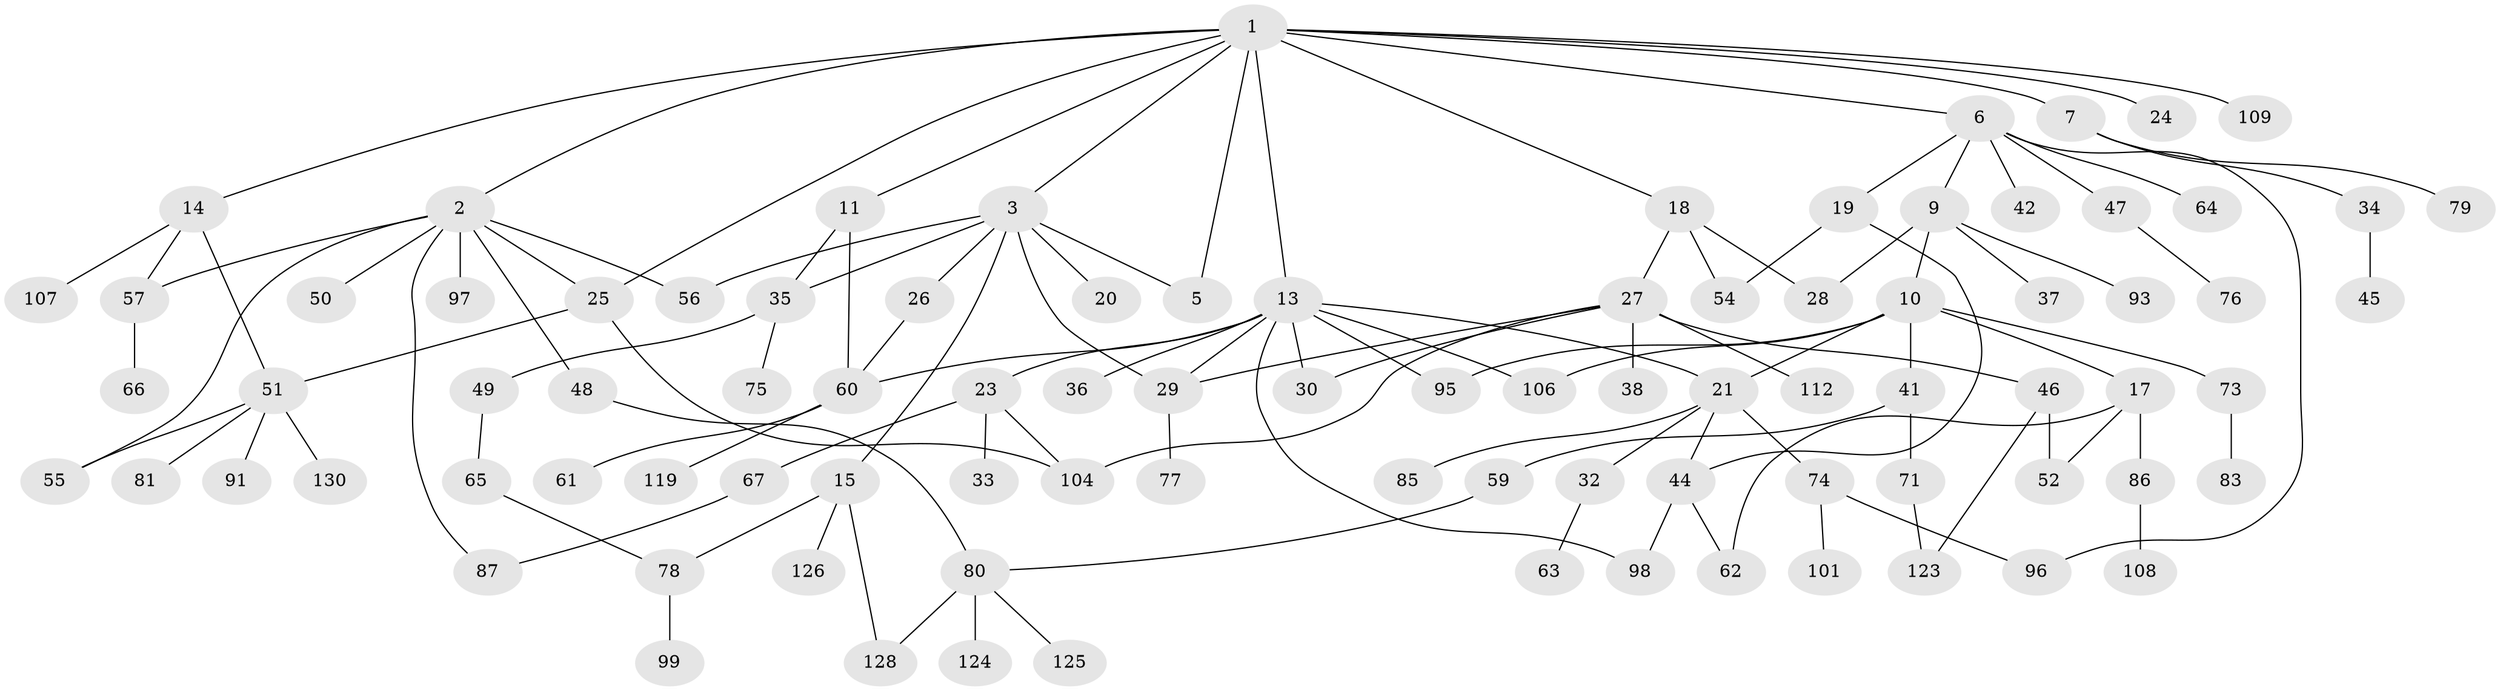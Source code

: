 // Generated by graph-tools (version 1.1) at 2025/23/03/03/25 07:23:32]
// undirected, 91 vertices, 119 edges
graph export_dot {
graph [start="1"]
  node [color=gray90,style=filled];
  1 [super="+4"];
  2 [super="+39"];
  3 [super="+12"];
  5 [super="+84"];
  6 [super="+8"];
  7 [super="+116"];
  9 [super="+31"];
  10 [super="+117"];
  11;
  13 [super="+16"];
  14;
  15 [super="+121"];
  17;
  18 [super="+22"];
  19;
  20;
  21 [super="+40"];
  23 [super="+70"];
  24;
  25 [super="+103"];
  26;
  27 [super="+88"];
  28 [super="+90"];
  29 [super="+58"];
  30;
  32;
  33 [super="+53"];
  34;
  35 [super="+113"];
  36;
  37 [super="+102"];
  38;
  41 [super="+43"];
  42;
  44 [super="+100"];
  45;
  46 [super="+114"];
  47;
  48;
  49;
  50;
  51 [super="+69"];
  52 [super="+127"];
  54 [super="+105"];
  55;
  56 [super="+120"];
  57 [super="+92"];
  59 [super="+129"];
  60 [super="+72"];
  61;
  62;
  63;
  64 [super="+122"];
  65 [super="+68"];
  66;
  67;
  71 [super="+94"];
  73;
  74 [super="+82"];
  75;
  76;
  77 [super="+115"];
  78 [super="+118"];
  79;
  80 [super="+110"];
  81;
  83;
  85;
  86 [super="+89"];
  87;
  91 [super="+111"];
  93;
  95;
  96;
  97 [super="+131"];
  98;
  99;
  101;
  104;
  106;
  107;
  108;
  109;
  112;
  119;
  123;
  124;
  125;
  126;
  128;
  130;
  1 -- 2;
  1 -- 3;
  1 -- 11;
  1 -- 24;
  1 -- 25;
  1 -- 18;
  1 -- 109;
  1 -- 6;
  1 -- 7;
  1 -- 13;
  1 -- 14;
  1 -- 5;
  2 -- 25;
  2 -- 97;
  2 -- 48;
  2 -- 50;
  2 -- 55;
  2 -- 87;
  2 -- 56;
  2 -- 57;
  3 -- 5;
  3 -- 15;
  3 -- 35;
  3 -- 56;
  3 -- 26;
  3 -- 20;
  3 -- 29;
  6 -- 9;
  6 -- 47;
  6 -- 64;
  6 -- 96;
  6 -- 19;
  6 -- 42;
  7 -- 34;
  7 -- 79;
  9 -- 10;
  9 -- 28;
  9 -- 37;
  9 -- 93;
  10 -- 17;
  10 -- 21;
  10 -- 41;
  10 -- 73;
  10 -- 106;
  10 -- 95;
  11 -- 35;
  11 -- 60;
  13 -- 23;
  13 -- 30;
  13 -- 60;
  13 -- 98;
  13 -- 36;
  13 -- 21;
  13 -- 106;
  13 -- 95;
  13 -- 29;
  14 -- 57;
  14 -- 107;
  14 -- 51;
  15 -- 128;
  15 -- 78;
  15 -- 126;
  17 -- 52;
  17 -- 62;
  17 -- 86;
  18 -- 54;
  18 -- 27;
  18 -- 28;
  19 -- 44;
  19 -- 54;
  21 -- 32;
  21 -- 44;
  21 -- 74;
  21 -- 85;
  23 -- 33;
  23 -- 67;
  23 -- 104;
  25 -- 51;
  25 -- 104;
  26 -- 60;
  27 -- 29;
  27 -- 38;
  27 -- 46;
  27 -- 112;
  27 -- 104;
  27 -- 30;
  29 -- 77;
  32 -- 63;
  34 -- 45;
  35 -- 49;
  35 -- 75;
  41 -- 59;
  41 -- 71;
  44 -- 98;
  44 -- 62;
  46 -- 123;
  46 -- 52;
  47 -- 76;
  48 -- 80;
  49 -- 65;
  51 -- 91;
  51 -- 81;
  51 -- 130;
  51 -- 55;
  57 -- 66;
  59 -- 80;
  60 -- 61;
  60 -- 119;
  65 -- 78;
  67 -- 87;
  71 -- 123;
  73 -- 83;
  74 -- 101;
  74 -- 96;
  78 -- 99;
  80 -- 128;
  80 -- 124;
  80 -- 125;
  86 -- 108;
}
